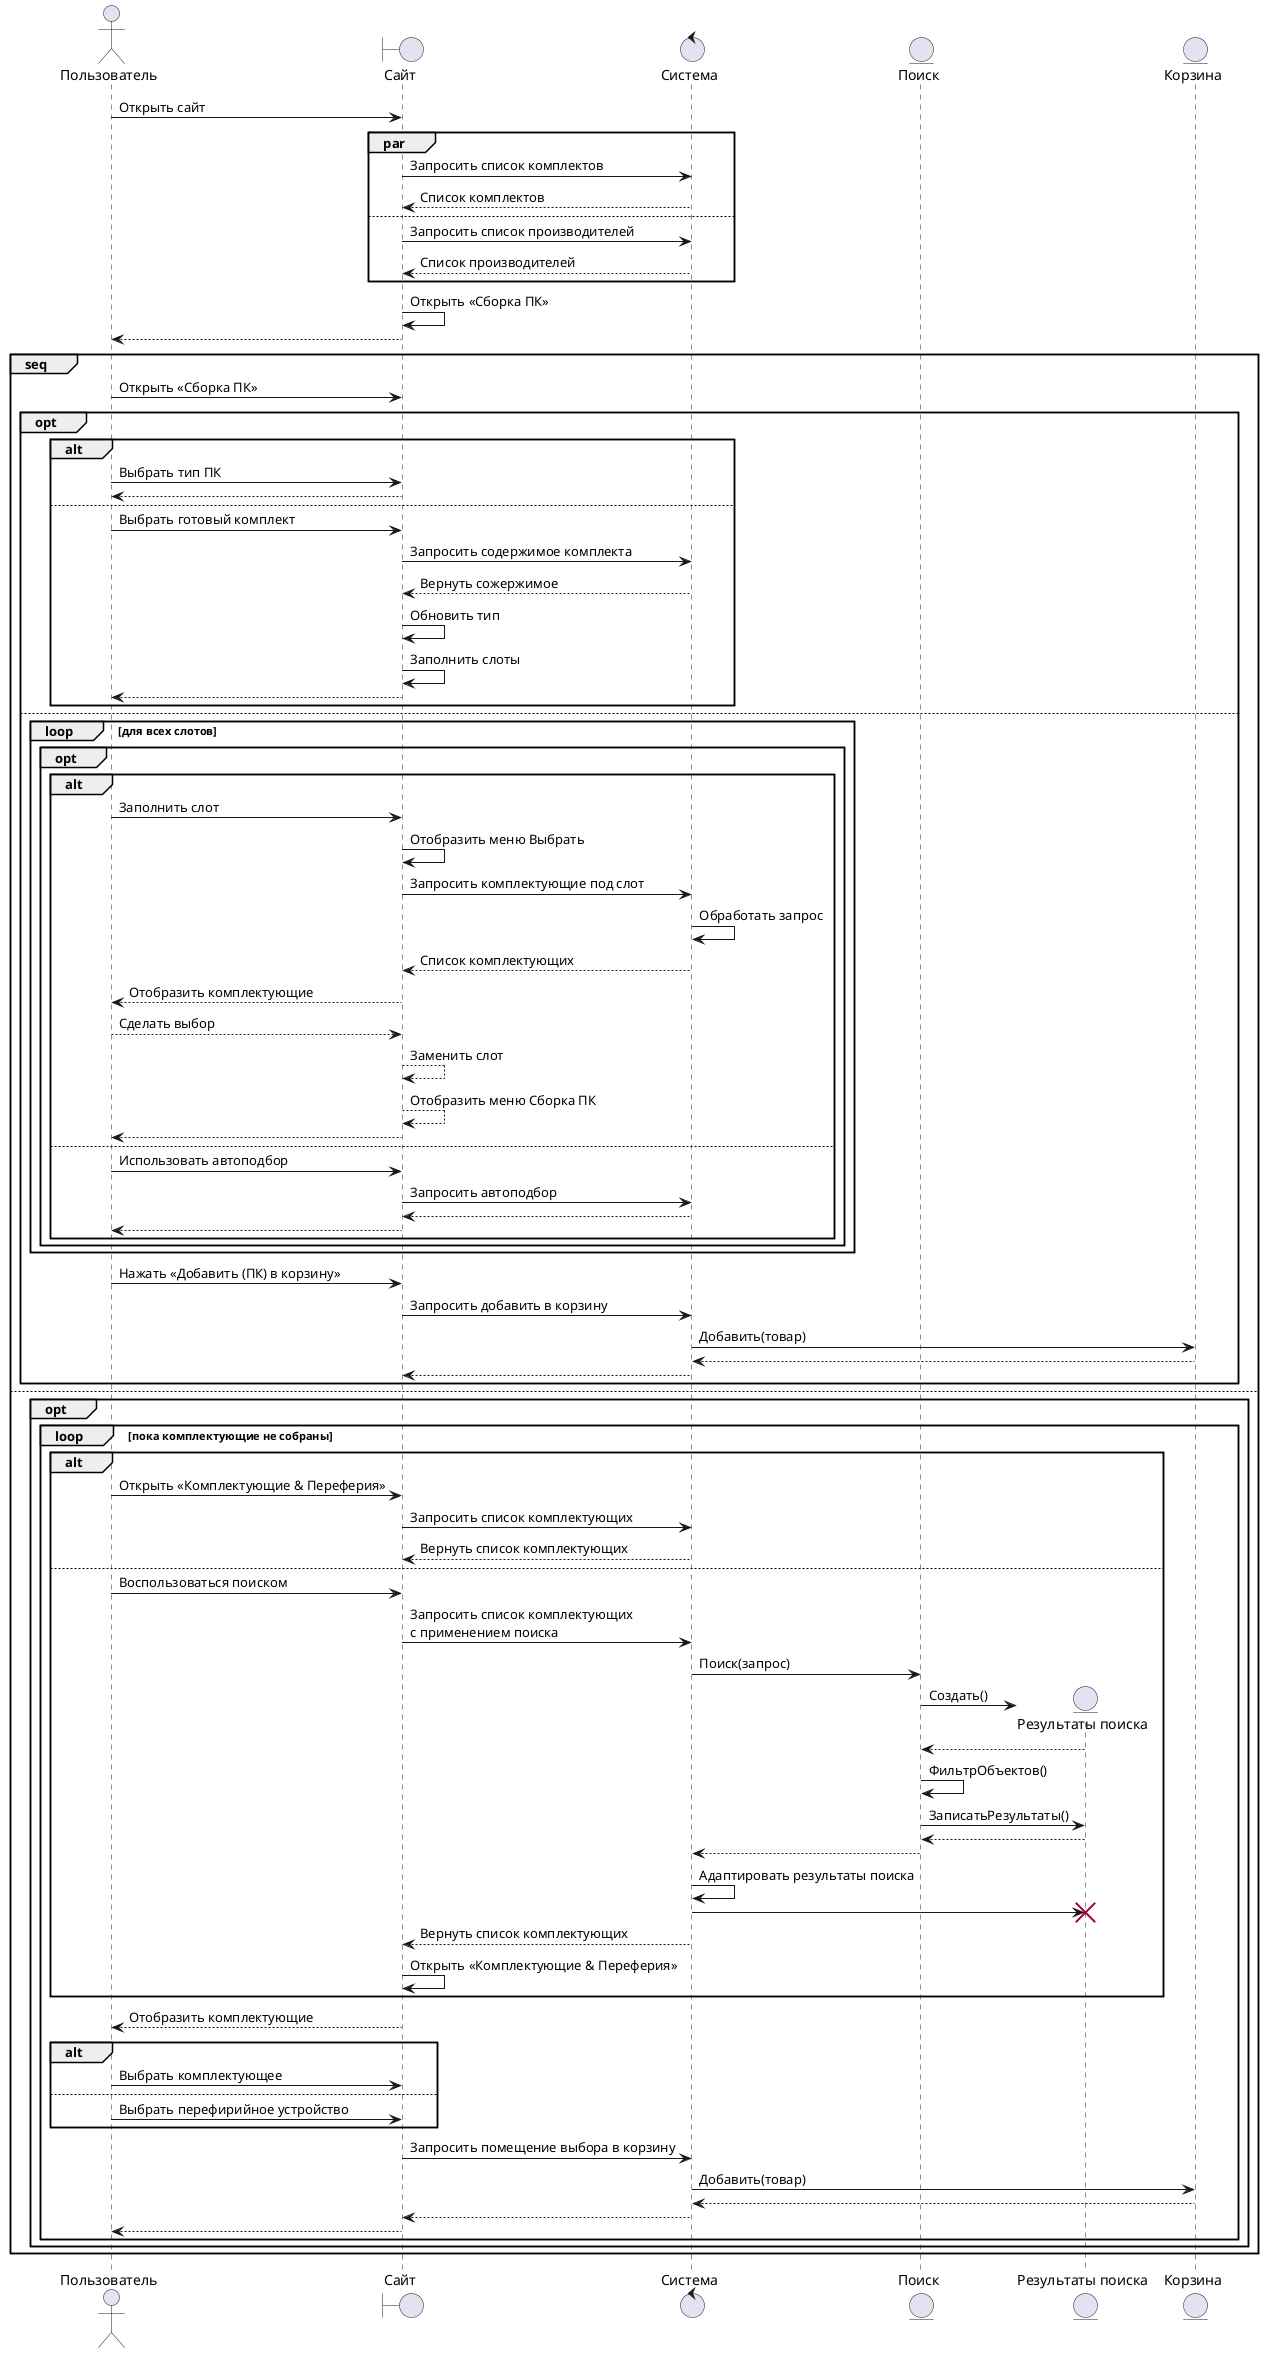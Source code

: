 @startuml

actor "Пользователь" as user
boundary "Сайт" as web
control "Система" as system
entity "Поиск" as search
entity "Результаты поиска" as search_result
entity "Корзина" as basket

user -> web: Открыть сайт
par
web -> system: Запросить список комплектов
system --> web: Список комплектов
else
web -> system: Запросить список производителей
system --> web: Список производителей
end

web -> web: Открыть «Сборка ПК»
web --> user

group seq

user -> web: Открыть «Сборка ПК»

opt
alt

user -> web: Выбрать тип ПК
web --> user

else

user -> web: Выбрать готовый комплект

web -> system: Запросить содержимое комплекта
system --> web: Вернуть сожержимое
web -> web: Обновить тип
web -> web: Заполнить слоты
web --> user

end

else

loop для всех слотов

opt
alt

user -> web: Заполнить слот
web -> web: Отобразить меню Выбрать
web -> system: Запросить комплектующие под слот
system -> system: Обработать запрос
system --> web: Список комплектующих
web --> user: Отобразить комплектующие
user --> web: Сделать выбор
web --> web: Заменить слот
web --> web: Отобразить меню Сборка ПК
web --> user 

else

user -> web: Использовать автоподбор
web -> system: Запросить автоподбор
system --> web
web --> user


end
end
end

user -> web: Нажать «Добавить (ПК) в корзину»
web -> system: Запросить добавить в корзину
system -> basket: Добавить(товар)
basket --> system
system --> web

end

else

opt

loop пока комплектующие не собраны

alt

user -> web: Открыть «Комплектующие & Переферия»
web -> system: Запросить список комплектующих
system --> web: Вернуть список комплектующих

else

user -> web: Воспользоваться поиском
web -> system: Запросить список комплектующих\nс применением поиска
system -> search: Поиск(запрос)
search -> search_result **: Создать()
search_result --> search
search -> search: ФильтрОбъектов()
search -> search_result: ЗаписатьРезультаты()
search_result --> search
search --> system
system -> system: Адаптировать результаты поиска

system -> search_result !!

system --> web: Вернуть список комплектующих


web -> web: Открыть «Комплектующие & Переферия»

end

web --> user: Отобразить комплектующие

alt
user -> web: Выбрать комплектующее

else

user -> web: Выбрать перефирийное устройство

end

web -> system: Запросить помещение выбора в корзину

system -> basket: Добавить(товар)
basket --> system
system --> web
web --> user

end
end
end


@enduml